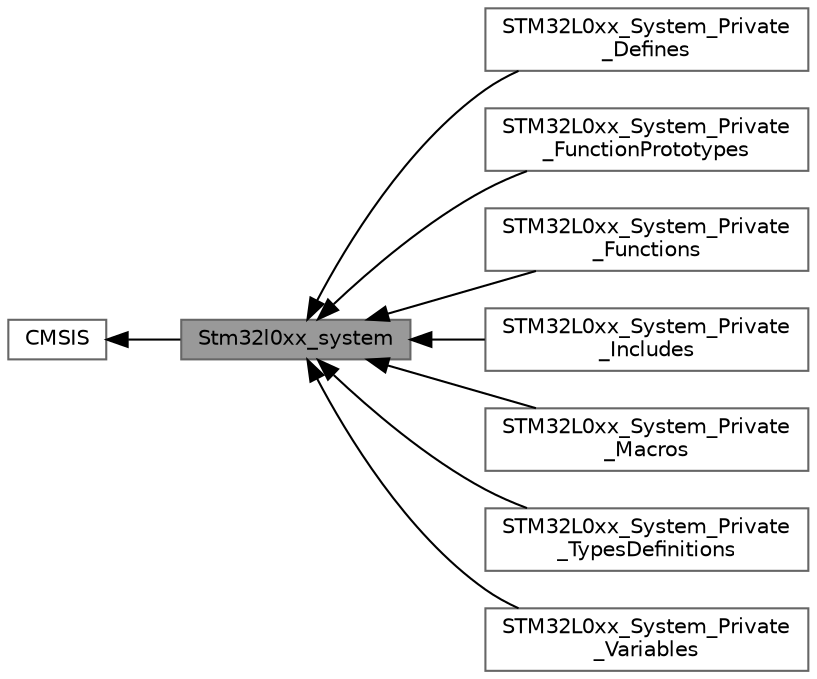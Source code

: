 digraph "Stm32l0xx_system"
{
 // LATEX_PDF_SIZE
  bgcolor="transparent";
  edge [fontname=Helvetica,fontsize=10,labelfontname=Helvetica,labelfontsize=10];
  node [fontname=Helvetica,fontsize=10,shape=box,height=0.2,width=0.4];
  rankdir=LR;
  Node2 [label="CMSIS",height=0.2,width=0.4,color="grey40", fillcolor="white", style="filled",URL="$group___c_m_s_i_s.html",tooltip=" "];
  Node5 [label="STM32L0xx_System_Private\l_Defines",height=0.2,width=0.4,color="grey40", fillcolor="white", style="filled",URL="$group___s_t_m32_l0xx___system___private___defines.html",tooltip=" "];
  Node8 [label="STM32L0xx_System_Private\l_FunctionPrototypes",height=0.2,width=0.4,color="grey40", fillcolor="white", style="filled",URL="$group___s_t_m32_l0xx___system___private___function_prototypes.html",tooltip=" "];
  Node9 [label="STM32L0xx_System_Private\l_Functions",height=0.2,width=0.4,color="grey40", fillcolor="white", style="filled",URL="$group___s_t_m32_l0xx___system___private___functions.html",tooltip=" "];
  Node3 [label="STM32L0xx_System_Private\l_Includes",height=0.2,width=0.4,color="grey40", fillcolor="white", style="filled",URL="$group___s_t_m32_l0xx___system___private___includes.html",tooltip=" "];
  Node6 [label="STM32L0xx_System_Private\l_Macros",height=0.2,width=0.4,color="grey40", fillcolor="white", style="filled",URL="$group___s_t_m32_l0xx___system___private___macros.html",tooltip=" "];
  Node4 [label="STM32L0xx_System_Private\l_TypesDefinitions",height=0.2,width=0.4,color="grey40", fillcolor="white", style="filled",URL="$group___s_t_m32_l0xx___system___private___types_definitions.html",tooltip=" "];
  Node7 [label="STM32L0xx_System_Private\l_Variables",height=0.2,width=0.4,color="grey40", fillcolor="white", style="filled",URL="$group___s_t_m32_l0xx___system___private___variables.html",tooltip=" "];
  Node1 [label="Stm32l0xx_system",height=0.2,width=0.4,color="gray40", fillcolor="grey60", style="filled", fontcolor="black",tooltip=" "];
  Node2->Node1 [shape=plaintext, dir="back", style="solid"];
  Node1->Node3 [shape=plaintext, dir="back", style="solid"];
  Node1->Node4 [shape=plaintext, dir="back", style="solid"];
  Node1->Node5 [shape=plaintext, dir="back", style="solid"];
  Node1->Node6 [shape=plaintext, dir="back", style="solid"];
  Node1->Node7 [shape=plaintext, dir="back", style="solid"];
  Node1->Node8 [shape=plaintext, dir="back", style="solid"];
  Node1->Node9 [shape=plaintext, dir="back", style="solid"];
}
